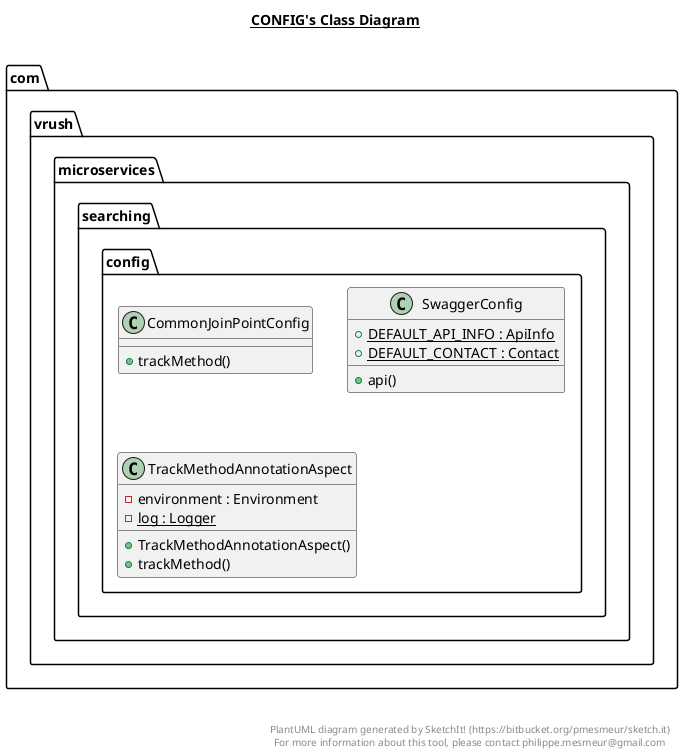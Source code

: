 @startuml

title __CONFIG's Class Diagram__\n

  namespace com.vrush.microservices.searching {
    namespace config {
      class com.vrush.microservices.searching.config.CommonJoinPointConfig {
          + trackMethod()
      }
    }
  }
  

  namespace com.vrush.microservices.searching {
    namespace config {
      class com.vrush.microservices.searching.config.SwaggerConfig {
          {static} + DEFAULT_API_INFO : ApiInfo
          {static} + DEFAULT_CONTACT : Contact
          + api()
      }
    }
  }
  

  namespace com.vrush.microservices.searching {
    namespace config {
      class com.vrush.microservices.searching.config.TrackMethodAnnotationAspect {
          - environment : Environment
          {static} - log : Logger
          + TrackMethodAnnotationAspect()
          + trackMethod()
      }
    }
  }
  



right footer


PlantUML diagram generated by SketchIt! (https://bitbucket.org/pmesmeur/sketch.it)
For more information about this tool, please contact philippe.mesmeur@gmail.com
endfooter

@enduml
